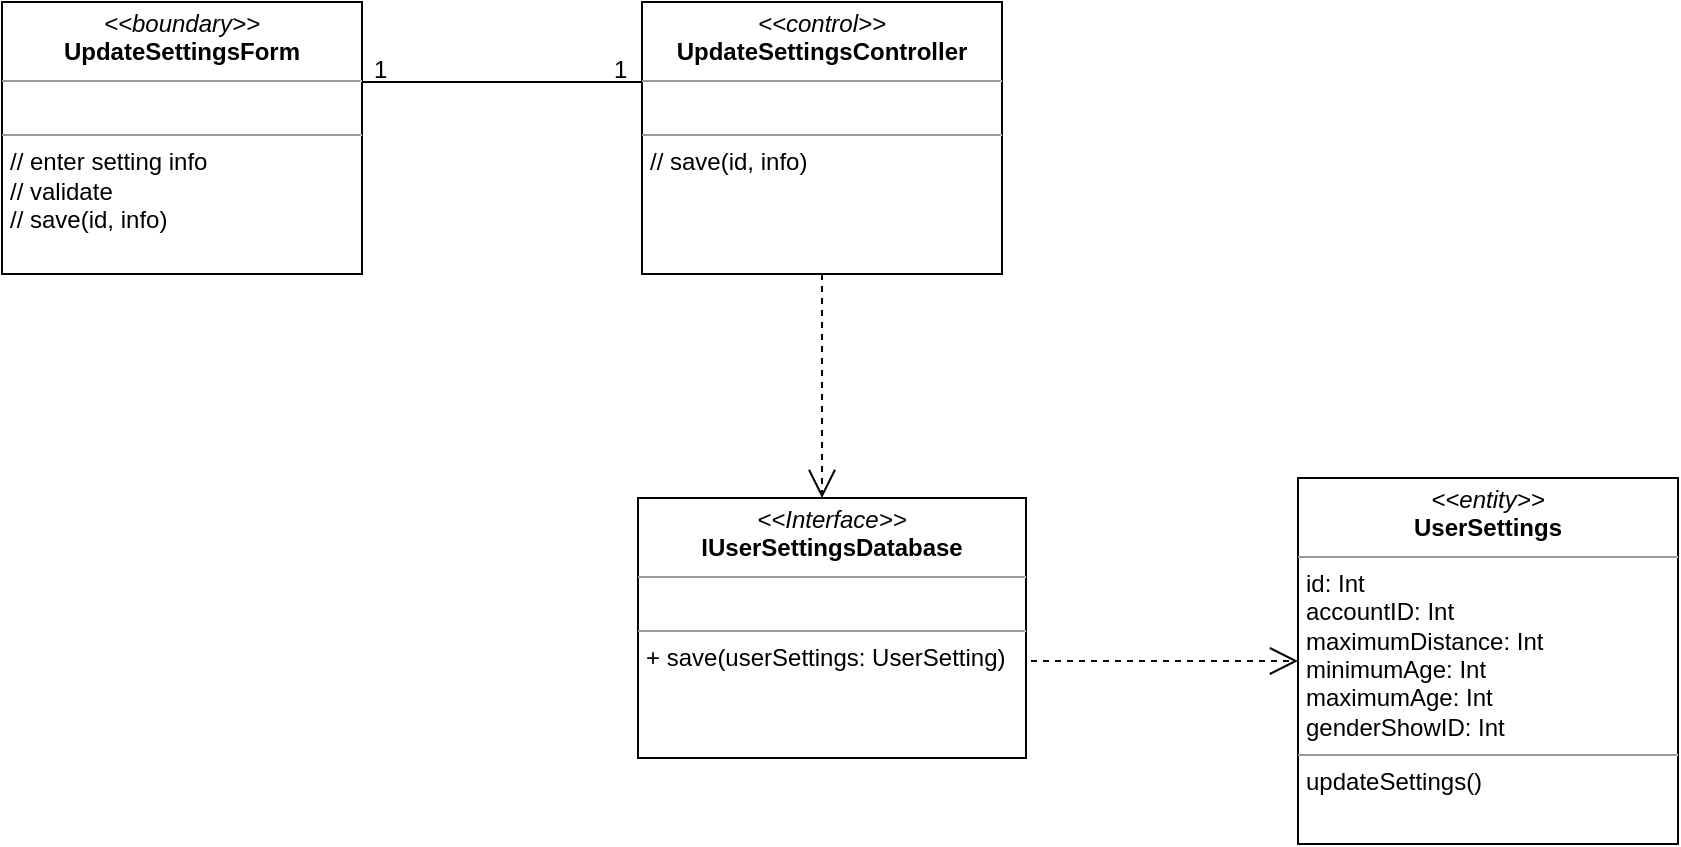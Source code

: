 <mxfile version="12.2.7" type="google" pages="1"><diagram id="jyJ5OzDxR8We-9N4tvso" name="Page-1"><mxGraphModel dx="972" dy="534" grid="1" gridSize="10" guides="1" tooltips="1" connect="1" arrows="1" fold="1" page="1" pageScale="1" pageWidth="1500" pageHeight="400" math="0" shadow="0"><root><mxCell id="0"/><mxCell id="1" parent="0"/><mxCell id="LXuEv_O-GsTPIdFDW9la-1" value="&lt;p style=&quot;margin: 0px ; margin-top: 4px ; text-align: center&quot;&gt;&lt;i&gt;&amp;lt;&amp;lt;boundary&amp;gt;&amp;gt;&lt;/i&gt;&lt;br&gt;&lt;b&gt;UpdateSettingsForm&lt;/b&gt;&lt;/p&gt;&lt;hr size=&quot;1&quot;&gt;&lt;p style=&quot;margin: 0px ; margin-left: 4px&quot;&gt;&lt;font style=&quot;font-size: 6px&quot;&gt;&lt;br&gt;&lt;/font&gt;&lt;/p&gt;&lt;hr size=&quot;1&quot;&gt;&lt;p style=&quot;margin: 0px ; margin-left: 4px&quot;&gt;// enter setting info&lt;/p&gt;&lt;p style=&quot;margin: 0px ; margin-left: 4px&quot;&gt;// validate&lt;/p&gt;&lt;p style=&quot;margin: 0px ; margin-left: 4px&quot;&gt;// save(id, info)&lt;/p&gt;" style="verticalAlign=top;align=left;overflow=fill;fontSize=12;fontFamily=Helvetica;html=1;fillColor=#ffffff;" parent="1" vertex="1"><mxGeometry x="32" y="32" width="180" height="136" as="geometry"/></mxCell><mxCell id="LXuEv_O-GsTPIdFDW9la-2" value="&lt;p style=&quot;margin: 0px ; margin-top: 4px ; text-align: center&quot;&gt;&lt;i&gt;&amp;lt;&amp;lt;control&amp;gt;&amp;gt;&lt;/i&gt;&lt;br&gt;&lt;b&gt;UpdateSettingsController&lt;/b&gt;&lt;/p&gt;&lt;hr size=&quot;1&quot;&gt;&lt;p style=&quot;margin: 0px ; margin-left: 4px&quot;&gt;&lt;font style=&quot;font-size: 6px&quot;&gt;&lt;br&gt;&lt;/font&gt;&lt;/p&gt;&lt;hr size=&quot;1&quot;&gt;&lt;p style=&quot;margin: 0px ; margin-left: 4px&quot;&gt;// save(id, info)&lt;/p&gt;" style="verticalAlign=top;align=left;overflow=fill;fontSize=12;fontFamily=Helvetica;html=1;fillColor=#ffffff;" parent="1" vertex="1"><mxGeometry x="352" y="32" width="180" height="136" as="geometry"/></mxCell><mxCell id="LXuEv_O-GsTPIdFDW9la-3" value="" style="endArrow=none;endFill=0;endSize=12;html=1;strokeWidth=1;" parent="1" edge="1"><mxGeometry width="160" relative="1" as="geometry"><mxPoint x="212" y="72" as="sourcePoint"/><mxPoint x="352" y="72" as="targetPoint"/></mxGeometry></mxCell><mxCell id="LXuEv_O-GsTPIdFDW9la-5" value="1" style="text;html=1;resizable=0;points=[];autosize=1;align=left;verticalAlign=top;spacingTop=-4;" parent="1" vertex="1"><mxGeometry x="216" y="56" width="16" height="24" as="geometry"/></mxCell><mxCell id="LXuEv_O-GsTPIdFDW9la-6" value="1" style="text;html=1;resizable=0;points=[];autosize=1;align=left;verticalAlign=top;spacingTop=-4;" parent="1" vertex="1"><mxGeometry x="336" y="56" width="16" height="24" as="geometry"/></mxCell><mxCell id="LXuEv_O-GsTPIdFDW9la-9" value="&lt;p style=&quot;margin: 0px ; margin-top: 4px ; text-align: center&quot;&gt;&lt;i&gt;&amp;lt;&amp;lt;entity&amp;gt;&amp;gt;&lt;/i&gt;&lt;br&gt;&lt;b&gt;UserSettings&lt;/b&gt;&lt;/p&gt;&lt;hr size=&quot;1&quot;&gt;&lt;p style=&quot;margin: 0px 0px 0px 4px&quot;&gt;id: Int&lt;/p&gt;&lt;p style=&quot;margin: 0px 0px 0px 4px&quot;&gt;accountID: Int&lt;/p&gt;&lt;p style=&quot;margin: 0px 0px 0px 4px&quot;&gt;maximumDistance: Int&lt;/p&gt;&lt;p style=&quot;margin: 0px 0px 0px 4px&quot;&gt;minimumAge: Int&lt;/p&gt;&lt;p style=&quot;margin: 0px 0px 0px 4px&quot;&gt;maximumAge: Int&lt;/p&gt;&lt;p style=&quot;margin: 0px 0px 0px 4px&quot;&gt;genderShowID: Int&lt;/p&gt;&lt;hr size=&quot;1&quot;&gt;&lt;p style=&quot;margin: 0px ; margin-left: 4px&quot;&gt;updateSettings()&lt;/p&gt;" style="verticalAlign=top;align=left;overflow=fill;fontSize=12;fontFamily=Helvetica;html=1;" parent="1" vertex="1"><mxGeometry x="680" y="270" width="190" height="183" as="geometry"/></mxCell><mxCell id="LXuEv_O-GsTPIdFDW9la-11" value="" style="endArrow=open;endFill=0;endSize=12;html=1;strokeWidth=1;exitX=0.5;exitY=1;exitDx=0;exitDy=0;dashed=1;" parent="1" edge="1"><mxGeometry width="160" relative="1" as="geometry"><mxPoint x="442" y="168" as="sourcePoint"/><mxPoint x="442" y="280" as="targetPoint"/></mxGeometry></mxCell><mxCell id="LXuEv_O-GsTPIdFDW9la-12" value="" style="endArrow=open;endFill=0;endSize=12;html=1;strokeWidth=1;exitX=0.5;exitY=1;exitDx=0;exitDy=0;dashed=1;" parent="1" target="LXuEv_O-GsTPIdFDW9la-9" edge="1"><mxGeometry width="160" relative="1" as="geometry"><mxPoint x="546.5" y="361.5" as="sourcePoint"/><mxPoint x="546.5" y="473.5" as="targetPoint"/></mxGeometry></mxCell><mxCell id="OE5HPNzuCoK2pmKQf6G--1" value="&lt;p style=&quot;margin: 0px ; margin-top: 4px ; text-align: center&quot;&gt;&lt;i&gt;&amp;lt;&amp;lt;Interface&amp;gt;&amp;gt;&lt;/i&gt;&lt;br&gt;&lt;b&gt;IUserSettingsDatabase&lt;/b&gt;&lt;/p&gt;&lt;hr size=&quot;1&quot;&gt;&lt;p style=&quot;margin: 0px ; margin-left: 4px&quot;&gt;&lt;br&gt;&lt;/p&gt;&lt;hr size=&quot;1&quot;&gt;&lt;p style=&quot;margin: 0px ; margin-left: 4px&quot;&gt;&lt;span&gt;+ save(userSettings: UserSetting&lt;/span&gt;&lt;span&gt;)&lt;/span&gt;&lt;/p&gt;" style="verticalAlign=top;align=left;overflow=fill;fontSize=12;fontFamily=Helvetica;html=1;" vertex="1" parent="1"><mxGeometry x="350" y="280" width="194" height="130" as="geometry"/></mxCell></root></mxGraphModel></diagram></mxfile>
